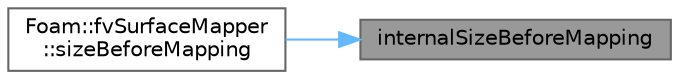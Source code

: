 digraph "internalSizeBeforeMapping"
{
 // LATEX_PDF_SIZE
  bgcolor="transparent";
  edge [fontname=Helvetica,fontsize=10,labelfontname=Helvetica,labelfontsize=10];
  node [fontname=Helvetica,fontsize=10,shape=box,height=0.2,width=0.4];
  rankdir="RL";
  Node1 [id="Node000001",label="internalSizeBeforeMapping",height=0.2,width=0.4,color="gray40", fillcolor="grey60", style="filled", fontcolor="black",tooltip=" "];
  Node1 -> Node2 [id="edge1_Node000001_Node000002",dir="back",color="steelblue1",style="solid",tooltip=" "];
  Node2 [id="Node000002",label="Foam::fvSurfaceMapper\l::sizeBeforeMapping",height=0.2,width=0.4,color="grey40", fillcolor="white", style="filled",URL="$classFoam_1_1fvSurfaceMapper.html#a10580c42a6fa6c2e786bc8b29f254469",tooltip=" "];
}
